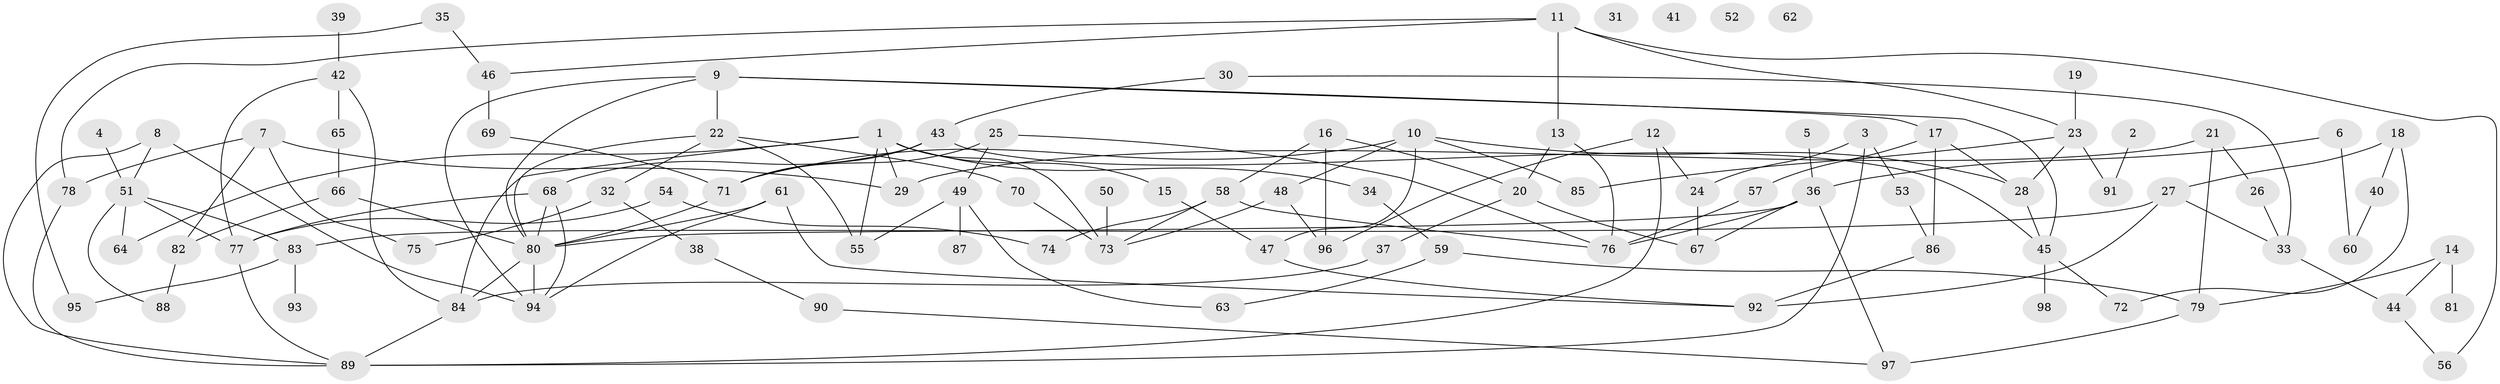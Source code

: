 // coarse degree distribution, {7: 0.07692307692307693, 1: 0.07692307692307693, 4: 0.13846153846153847, 2: 0.23076923076923078, 5: 0.13846153846153847, 6: 0.06153846153846154, 3: 0.2, 0: 0.06153846153846154, 8: 0.015384615384615385}
// Generated by graph-tools (version 1.1) at 2025/23/03/03/25 07:23:25]
// undirected, 98 vertices, 146 edges
graph export_dot {
graph [start="1"]
  node [color=gray90,style=filled];
  1;
  2;
  3;
  4;
  5;
  6;
  7;
  8;
  9;
  10;
  11;
  12;
  13;
  14;
  15;
  16;
  17;
  18;
  19;
  20;
  21;
  22;
  23;
  24;
  25;
  26;
  27;
  28;
  29;
  30;
  31;
  32;
  33;
  34;
  35;
  36;
  37;
  38;
  39;
  40;
  41;
  42;
  43;
  44;
  45;
  46;
  47;
  48;
  49;
  50;
  51;
  52;
  53;
  54;
  55;
  56;
  57;
  58;
  59;
  60;
  61;
  62;
  63;
  64;
  65;
  66;
  67;
  68;
  69;
  70;
  71;
  72;
  73;
  74;
  75;
  76;
  77;
  78;
  79;
  80;
  81;
  82;
  83;
  84;
  85;
  86;
  87;
  88;
  89;
  90;
  91;
  92;
  93;
  94;
  95;
  96;
  97;
  98;
  1 -- 15;
  1 -- 29;
  1 -- 34;
  1 -- 55;
  1 -- 64;
  1 -- 73;
  1 -- 84;
  2 -- 91;
  3 -- 24;
  3 -- 53;
  3 -- 89;
  4 -- 51;
  5 -- 36;
  6 -- 36;
  6 -- 60;
  7 -- 29;
  7 -- 75;
  7 -- 78;
  7 -- 82;
  8 -- 51;
  8 -- 89;
  8 -- 94;
  9 -- 17;
  9 -- 22;
  9 -- 45;
  9 -- 80;
  9 -- 94;
  10 -- 28;
  10 -- 47;
  10 -- 48;
  10 -- 71;
  10 -- 85;
  11 -- 13;
  11 -- 23;
  11 -- 46;
  11 -- 56;
  11 -- 78;
  12 -- 24;
  12 -- 89;
  12 -- 96;
  13 -- 20;
  13 -- 76;
  14 -- 44;
  14 -- 79;
  14 -- 81;
  15 -- 47;
  16 -- 20;
  16 -- 58;
  16 -- 96;
  17 -- 28;
  17 -- 57;
  17 -- 86;
  18 -- 27;
  18 -- 40;
  18 -- 72;
  19 -- 23;
  20 -- 37;
  20 -- 67;
  21 -- 26;
  21 -- 29;
  21 -- 79;
  22 -- 32;
  22 -- 55;
  22 -- 70;
  22 -- 80;
  23 -- 28;
  23 -- 85;
  23 -- 91;
  24 -- 67;
  25 -- 49;
  25 -- 71;
  25 -- 76;
  26 -- 33;
  27 -- 33;
  27 -- 83;
  27 -- 92;
  28 -- 45;
  30 -- 33;
  30 -- 43;
  32 -- 38;
  32 -- 75;
  33 -- 44;
  34 -- 59;
  35 -- 46;
  35 -- 95;
  36 -- 67;
  36 -- 76;
  36 -- 80;
  36 -- 97;
  37 -- 84;
  38 -- 90;
  39 -- 42;
  40 -- 60;
  42 -- 65;
  42 -- 77;
  42 -- 84;
  43 -- 45;
  43 -- 68;
  43 -- 71;
  44 -- 56;
  45 -- 72;
  45 -- 98;
  46 -- 69;
  47 -- 92;
  48 -- 73;
  48 -- 96;
  49 -- 55;
  49 -- 63;
  49 -- 87;
  50 -- 73;
  51 -- 64;
  51 -- 77;
  51 -- 83;
  51 -- 88;
  53 -- 86;
  54 -- 74;
  54 -- 77;
  57 -- 76;
  58 -- 73;
  58 -- 74;
  58 -- 76;
  59 -- 63;
  59 -- 79;
  61 -- 80;
  61 -- 92;
  61 -- 94;
  65 -- 66;
  66 -- 80;
  66 -- 82;
  68 -- 77;
  68 -- 80;
  68 -- 94;
  69 -- 71;
  70 -- 73;
  71 -- 80;
  77 -- 89;
  78 -- 89;
  79 -- 97;
  80 -- 84;
  80 -- 94;
  82 -- 88;
  83 -- 93;
  83 -- 95;
  84 -- 89;
  86 -- 92;
  90 -- 97;
}
